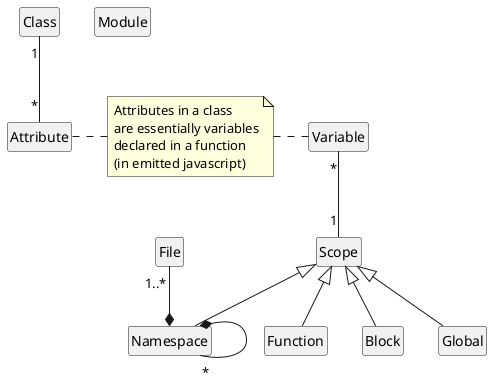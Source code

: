 @startuml scoping
skinparam style strictuml
' skinparam Linetype ortho
hide empty members
class Namespace
class Module
class "Function" as function
class Variable
class Scope
Namespace *-- "*" Namespace
File "1..*" --* Namespace
Variable "*" -- "1" Scope
Scope <|-- Namespace
Scope <|-- function
Scope <|-- Block
Scope <|-- Global
note as fscope
Attributes in a class
are essentially variables
declared in a function
(in emitted javascript)
end note
fscope .r. Variable

class Class
class Attribute

Class "1" -- "*" Attribute
fscope .l. Attribute
'fscope .. Class
@enduml


@startuml SimplerScope
title TypeScript metamodel
skinparam style strictuml
' skinparam SameClassWidth true
' skinparam Linetype ortho
hide empty members
class Type #LightGreen
'class TypeAlias
class "Variable" as Variable #LightBlue
class Module
class Class #LightGreen extends Type
class Field #LightBlue
class Function
class Method #LightPink {
'    returnType: Type
    isConstructor : boolean
}
class Interface #LightGreen extends Type

Module *-- "*" Variable
Module *-- "*" Function
Function *-- "*" Variable
Function *-- "*" Function

Module *-- "*" Class

Module *-- "*" Interface
Interface *-- "*" Field
Method "*" -- "1" Type
' ts interfaces don't have methods, they're named types of objects

Class *-- "*" Method
Class  *-- "*" Field
Method *-- "*" Function
Method *-- "*" Variable

Variable "*" -- "1" Type
Field "*" -- "1" Type

legend
Note: block scope for variables is abstracted to 
function/method scope, because the goal is 
to identify dependencies between higher level
entities.
end legend

@enduml